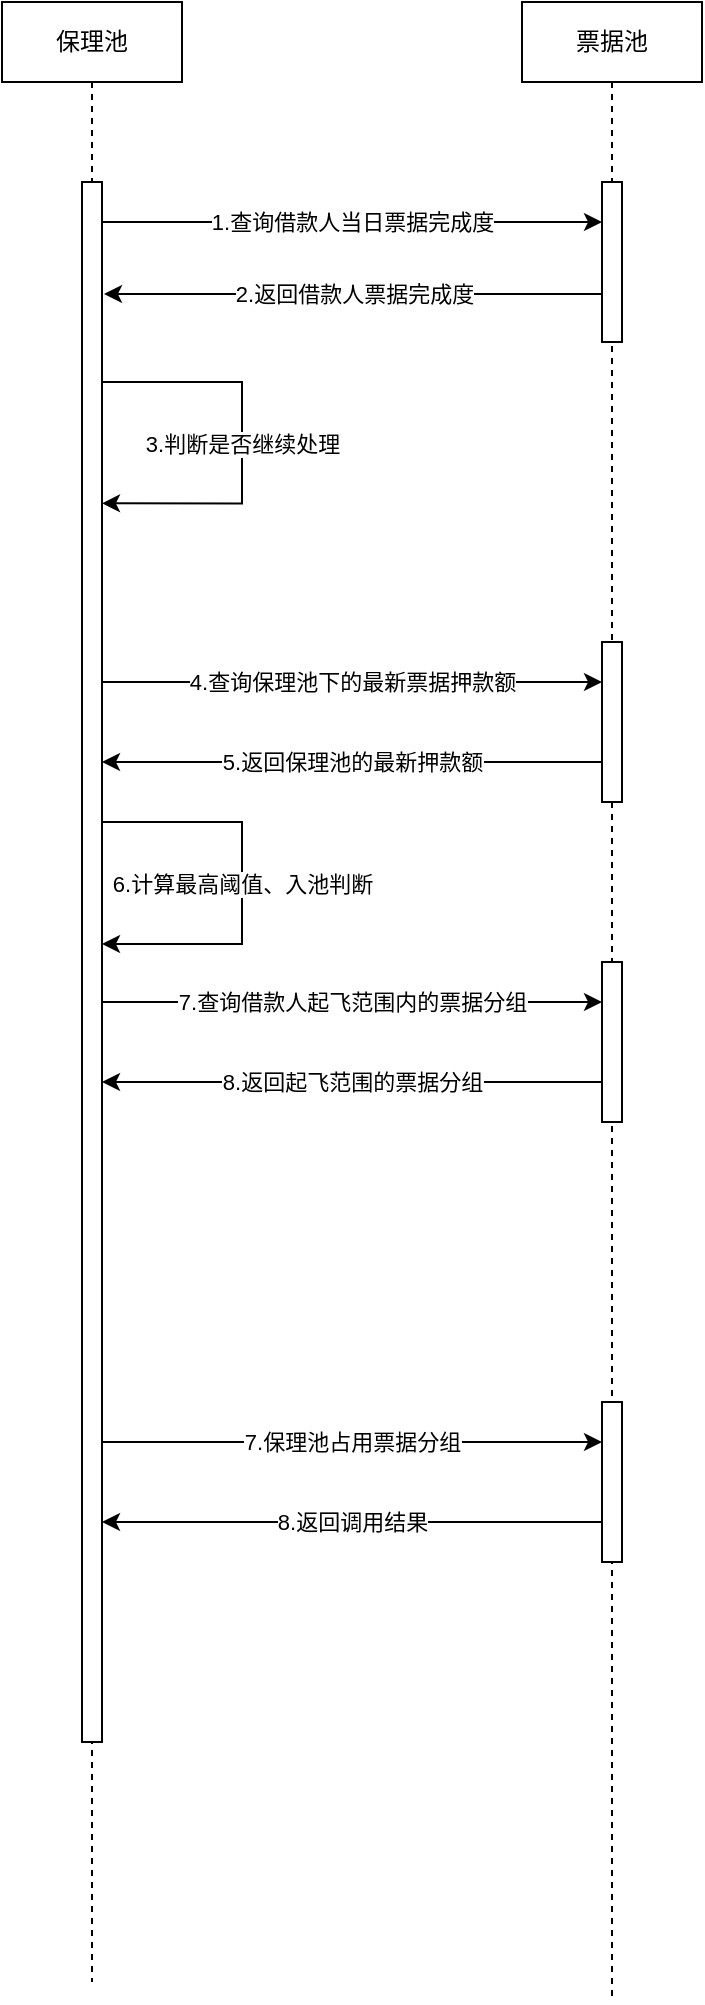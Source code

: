 <mxfile version="12.2.3" type="github" pages="1">
  <diagram id="tGaRmg_FqBVmIVdAfSxw" name="第 1 页">
    <mxGraphModel dx="932" dy="541" grid="1" gridSize="10" guides="1" tooltips="1" connect="1" arrows="1" fold="1" page="1" pageScale="1" pageWidth="827" pageHeight="1169" math="0" shadow="0">
      <root>
        <mxCell id="0"/>
        <mxCell id="1" parent="0"/>
        <mxCell id="-iLioCeoj1MhZy8JHEkB-1" value="保理池" style="shape=umlLifeline;perimeter=lifelinePerimeter;whiteSpace=wrap;html=1;container=1;collapsible=0;recursiveResize=0;outlineConnect=0;" vertex="1" parent="1">
          <mxGeometry x="270" y="100" width="90" height="990" as="geometry"/>
        </mxCell>
        <mxCell id="-iLioCeoj1MhZy8JHEkB-6" value="" style="html=1;points=[];perimeter=orthogonalPerimeter;" vertex="1" parent="-iLioCeoj1MhZy8JHEkB-1">
          <mxGeometry x="40" y="90" width="10" height="780" as="geometry"/>
        </mxCell>
        <mxCell id="-iLioCeoj1MhZy8JHEkB-40" value="3.判断是否继续处理" style="edgeStyle=orthogonalEdgeStyle;rounded=0;orthogonalLoop=1;jettySize=auto;html=1;entryX=1;entryY=0.206;entryDx=0;entryDy=0;entryPerimeter=0;" edge="1" parent="-iLioCeoj1MhZy8JHEkB-1" source="-iLioCeoj1MhZy8JHEkB-6" target="-iLioCeoj1MhZy8JHEkB-6">
          <mxGeometry relative="1" as="geometry">
            <Array as="points">
              <mxPoint x="120" y="190"/>
              <mxPoint x="120" y="251"/>
            </Array>
          </mxGeometry>
        </mxCell>
        <mxCell id="-iLioCeoj1MhZy8JHEkB-2" value="票据池" style="shape=umlLifeline;perimeter=lifelinePerimeter;whiteSpace=wrap;html=1;container=1;collapsible=0;recursiveResize=0;outlineConnect=0;" vertex="1" parent="1">
          <mxGeometry x="530" y="100" width="90" height="1000" as="geometry"/>
        </mxCell>
        <mxCell id="-iLioCeoj1MhZy8JHEkB-8" value="" style="html=1;points=[];perimeter=orthogonalPerimeter;" vertex="1" parent="-iLioCeoj1MhZy8JHEkB-2">
          <mxGeometry x="40" y="90" width="10" height="80" as="geometry"/>
        </mxCell>
        <mxCell id="-iLioCeoj1MhZy8JHEkB-15" value="" style="html=1;points=[];perimeter=orthogonalPerimeter;" vertex="1" parent="-iLioCeoj1MhZy8JHEkB-2">
          <mxGeometry x="40" y="320" width="10" height="80" as="geometry"/>
        </mxCell>
        <mxCell id="-iLioCeoj1MhZy8JHEkB-19" value="" style="html=1;points=[];perimeter=orthogonalPerimeter;" vertex="1" parent="-iLioCeoj1MhZy8JHEkB-2">
          <mxGeometry x="40" y="480" width="10" height="80" as="geometry"/>
        </mxCell>
        <mxCell id="-iLioCeoj1MhZy8JHEkB-26" value="" style="html=1;points=[];perimeter=orthogonalPerimeter;" vertex="1" parent="-iLioCeoj1MhZy8JHEkB-2">
          <mxGeometry x="40" y="700" width="10" height="80" as="geometry"/>
        </mxCell>
        <mxCell id="-iLioCeoj1MhZy8JHEkB-9" value="1.查询借款人当日票据完成度" style="edgeStyle=orthogonalEdgeStyle;rounded=0;orthogonalLoop=1;jettySize=auto;html=1;" edge="1" parent="1" source="-iLioCeoj1MhZy8JHEkB-6" target="-iLioCeoj1MhZy8JHEkB-8">
          <mxGeometry relative="1" as="geometry">
            <Array as="points">
              <mxPoint x="350" y="210"/>
              <mxPoint x="350" y="210"/>
            </Array>
          </mxGeometry>
        </mxCell>
        <mxCell id="-iLioCeoj1MhZy8JHEkB-12" value="2.返回借款人票据完成度" style="edgeStyle=orthogonalEdgeStyle;rounded=0;orthogonalLoop=1;jettySize=auto;html=1;" edge="1" parent="1" source="-iLioCeoj1MhZy8JHEkB-8">
          <mxGeometry relative="1" as="geometry">
            <mxPoint x="321" y="246" as="targetPoint"/>
            <Array as="points">
              <mxPoint x="440" y="246"/>
              <mxPoint x="440" y="246"/>
            </Array>
          </mxGeometry>
        </mxCell>
        <mxCell id="-iLioCeoj1MhZy8JHEkB-16" value="4.查询保理池下的最新票据押款额" style="edgeStyle=orthogonalEdgeStyle;rounded=0;orthogonalLoop=1;jettySize=auto;html=1;" edge="1" parent="1" target="-iLioCeoj1MhZy8JHEkB-15">
          <mxGeometry relative="1" as="geometry">
            <mxPoint x="320" y="440" as="sourcePoint"/>
            <Array as="points">
              <mxPoint x="440" y="440"/>
              <mxPoint x="440" y="440"/>
            </Array>
          </mxGeometry>
        </mxCell>
        <mxCell id="-iLioCeoj1MhZy8JHEkB-17" value="5.返回保理池的最新押款额" style="edgeStyle=orthogonalEdgeStyle;rounded=0;orthogonalLoop=1;jettySize=auto;html=1;" edge="1" parent="1" source="-iLioCeoj1MhZy8JHEkB-15">
          <mxGeometry relative="1" as="geometry">
            <mxPoint x="320" y="480" as="targetPoint"/>
            <Array as="points">
              <mxPoint x="320" y="480"/>
            </Array>
          </mxGeometry>
        </mxCell>
        <mxCell id="-iLioCeoj1MhZy8JHEkB-22" value="7.查询借款人起飞范围内的票据分组" style="edgeStyle=orthogonalEdgeStyle;rounded=0;orthogonalLoop=1;jettySize=auto;html=1;" edge="1" parent="1" target="-iLioCeoj1MhZy8JHEkB-19">
          <mxGeometry relative="1" as="geometry">
            <mxPoint x="320" y="600" as="sourcePoint"/>
            <Array as="points">
              <mxPoint x="460" y="600"/>
              <mxPoint x="460" y="600"/>
            </Array>
          </mxGeometry>
        </mxCell>
        <mxCell id="-iLioCeoj1MhZy8JHEkB-23" value="8.返回起飞范围的票据分组" style="edgeStyle=orthogonalEdgeStyle;rounded=0;orthogonalLoop=1;jettySize=auto;html=1;" edge="1" parent="1" source="-iLioCeoj1MhZy8JHEkB-19">
          <mxGeometry relative="1" as="geometry">
            <mxPoint x="320" y="640" as="targetPoint"/>
            <Array as="points">
              <mxPoint x="460" y="640"/>
              <mxPoint x="460" y="640"/>
            </Array>
          </mxGeometry>
        </mxCell>
        <mxCell id="-iLioCeoj1MhZy8JHEkB-27" value="7.保理池占用票据分组" style="edgeStyle=orthogonalEdgeStyle;rounded=0;orthogonalLoop=1;jettySize=auto;html=1;" edge="1" parent="1" target="-iLioCeoj1MhZy8JHEkB-26">
          <mxGeometry relative="1" as="geometry">
            <mxPoint x="320" y="820" as="sourcePoint"/>
            <Array as="points">
              <mxPoint x="370" y="820"/>
              <mxPoint x="370" y="820"/>
            </Array>
          </mxGeometry>
        </mxCell>
        <mxCell id="-iLioCeoj1MhZy8JHEkB-29" value="8.返回调用结果" style="edgeStyle=orthogonalEdgeStyle;rounded=0;orthogonalLoop=1;jettySize=auto;html=1;" edge="1" parent="1" source="-iLioCeoj1MhZy8JHEkB-26">
          <mxGeometry relative="1" as="geometry">
            <mxPoint x="320" y="860" as="targetPoint"/>
            <Array as="points">
              <mxPoint x="360" y="860"/>
              <mxPoint x="360" y="860"/>
            </Array>
          </mxGeometry>
        </mxCell>
        <mxCell id="-iLioCeoj1MhZy8JHEkB-41" value="6.计算最高阈值、入池判断" style="edgeStyle=orthogonalEdgeStyle;rounded=0;orthogonalLoop=1;jettySize=auto;html=1;entryX=1;entryY=0.206;entryDx=0;entryDy=0;entryPerimeter=0;" edge="1" parent="1">
          <mxGeometry relative="1" as="geometry">
            <mxPoint x="320" y="510" as="sourcePoint"/>
            <mxPoint x="320" y="571" as="targetPoint"/>
            <Array as="points">
              <mxPoint x="390" y="510"/>
              <mxPoint x="390" y="571"/>
            </Array>
          </mxGeometry>
        </mxCell>
      </root>
    </mxGraphModel>
  </diagram>
</mxfile>
